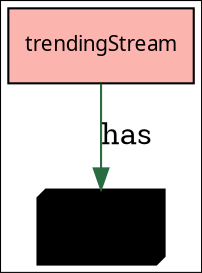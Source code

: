 digraph G {
    node[shape=rectangle, fontname=Tahoma, fontsize=10, style="filled",
        gradientangle="270", fillcolor="bisque", colorscheme="pastel19"]
  	colorscheme="pastel19"
    cluster=true;

	trendingStream [fillcolor="1"]
		
	    "like-video" [label="like-video" shape="box3d"]
	    
	    "trendingStream" -> "like-video" [color="#2A6C41" label="has"]
	    
	
}


